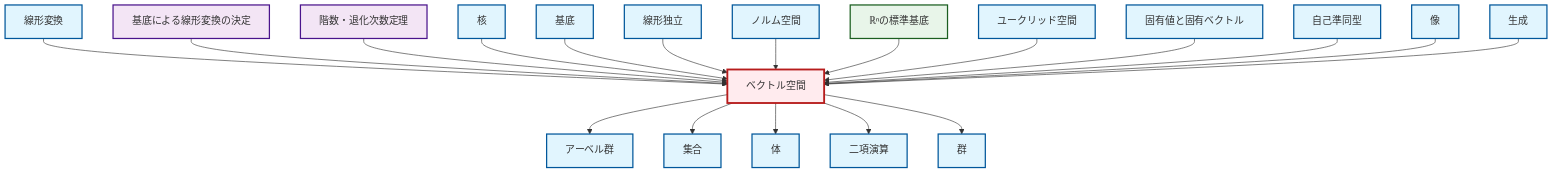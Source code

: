 graph TD
    classDef definition fill:#e1f5fe,stroke:#01579b,stroke-width:2px
    classDef theorem fill:#f3e5f5,stroke:#4a148c,stroke-width:2px
    classDef axiom fill:#fff3e0,stroke:#e65100,stroke-width:2px
    classDef example fill:#e8f5e9,stroke:#1b5e20,stroke-width:2px
    classDef current fill:#ffebee,stroke:#b71c1c,stroke-width:3px
    ex-standard-basis-rn["ℝⁿの標準基底"]:::example
    thm-rank-nullity["階数・退化次数定理"]:::theorem
    def-euclidean-space["ユークリッド空間"]:::definition
    def-kernel["核"]:::definition
    def-linear-transformation["線形変換"]:::definition
    def-vector-space["ベクトル空間"]:::definition
    def-image["像"]:::definition
    def-set["集合"]:::definition
    def-span["生成"]:::definition
    def-field["体"]:::definition
    def-binary-operation["二項演算"]:::definition
    def-basis["基底"]:::definition
    def-normed-vector-space["ノルム空間"]:::definition
    def-eigenvalue-eigenvector["固有値と固有ベクトル"]:::definition
    thm-linear-transformation-basis["基底による線形変換の決定"]:::theorem
    def-endomorphism["自己準同型"]:::definition
    def-group["群"]:::definition
    def-abelian-group["アーベル群"]:::definition
    def-linear-independence["線形独立"]:::definition
    def-linear-transformation --> def-vector-space
    thm-linear-transformation-basis --> def-vector-space
    def-vector-space --> def-abelian-group
    def-vector-space --> def-set
    thm-rank-nullity --> def-vector-space
    def-kernel --> def-vector-space
    def-basis --> def-vector-space
    def-linear-independence --> def-vector-space
    def-normed-vector-space --> def-vector-space
    ex-standard-basis-rn --> def-vector-space
    def-euclidean-space --> def-vector-space
    def-eigenvalue-eigenvector --> def-vector-space
    def-endomorphism --> def-vector-space
    def-image --> def-vector-space
    def-vector-space --> def-field
    def-span --> def-vector-space
    def-vector-space --> def-binary-operation
    def-vector-space --> def-group
    class def-vector-space current